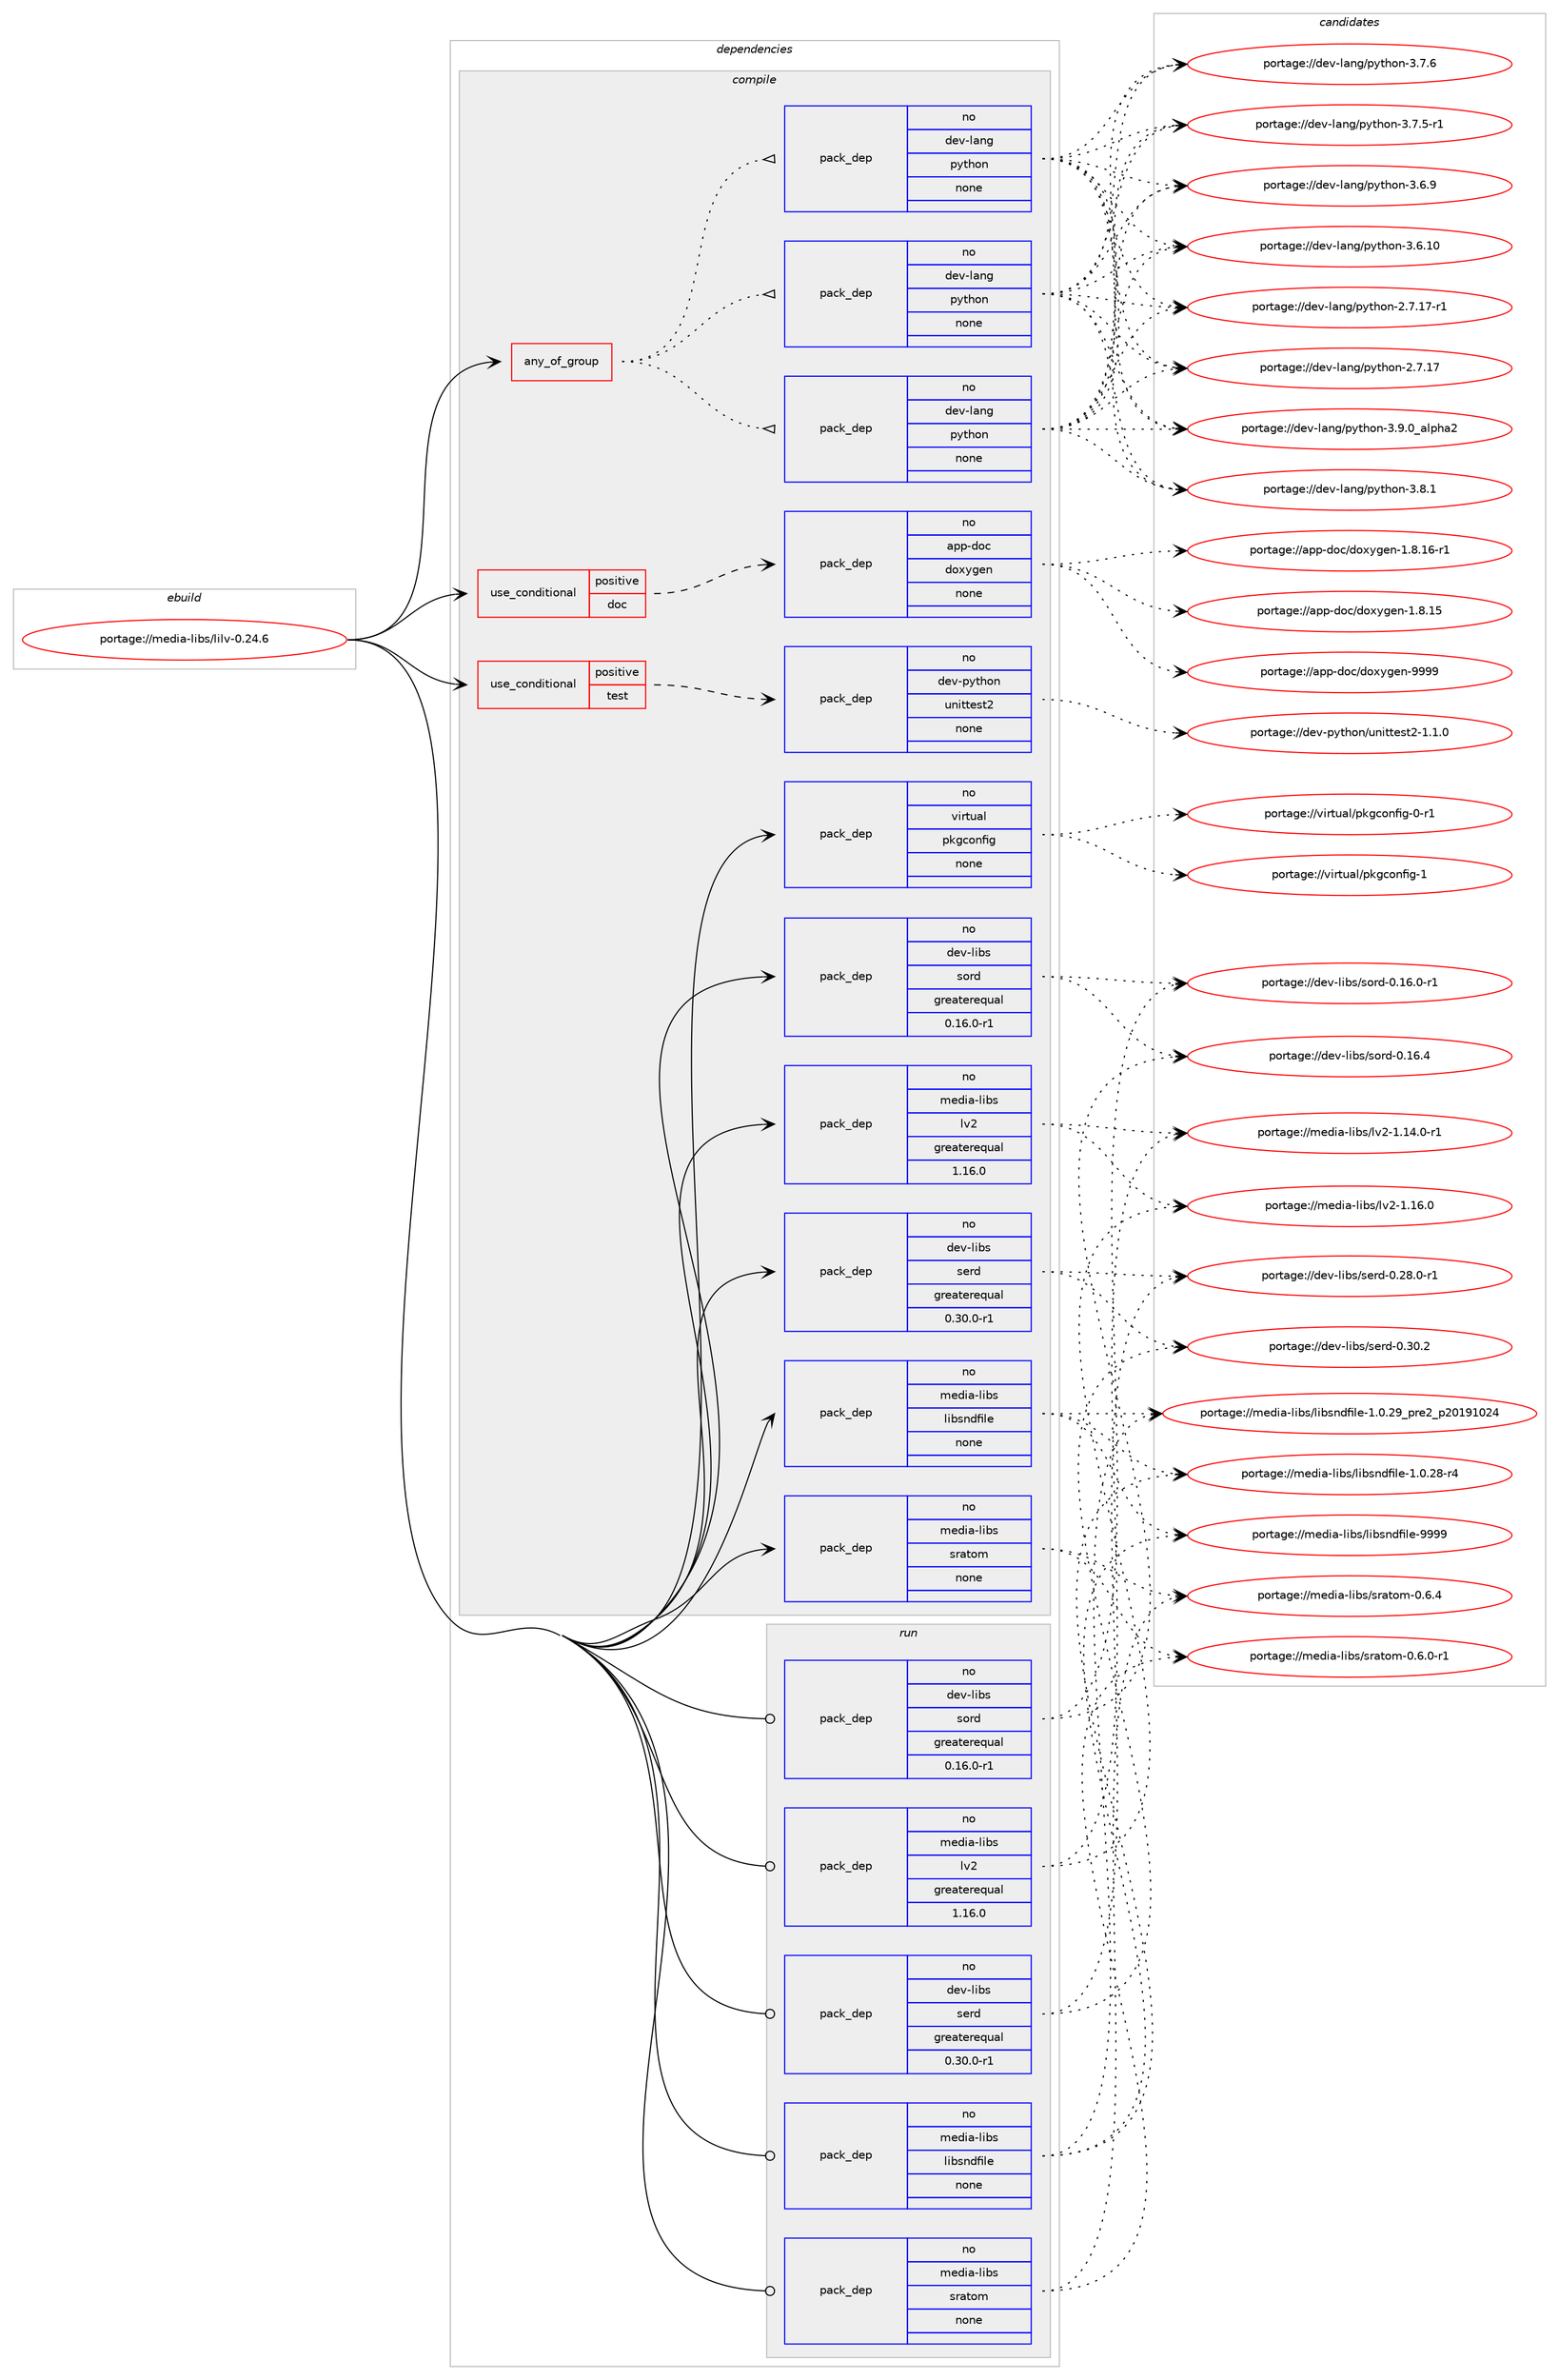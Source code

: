 digraph prolog {

# *************
# Graph options
# *************

newrank=true;
concentrate=true;
compound=true;
graph [rankdir=LR,fontname=Helvetica,fontsize=10,ranksep=1.5];#, ranksep=2.5, nodesep=0.2];
edge  [arrowhead=vee];
node  [fontname=Helvetica,fontsize=10];

# **********
# The ebuild
# **********

subgraph cluster_leftcol {
color=gray;
rank=same;
label=<<i>ebuild</i>>;
id [label="portage://media-libs/lilv-0.24.6", color=red, width=4, href="../media-libs/lilv-0.24.6.svg"];
}

# ****************
# The dependencies
# ****************

subgraph cluster_midcol {
color=gray;
label=<<i>dependencies</i>>;
subgraph cluster_compile {
fillcolor="#eeeeee";
style=filled;
label=<<i>compile</i>>;
subgraph any3073 {
dependency209304 [label=<<TABLE BORDER="0" CELLBORDER="1" CELLSPACING="0" CELLPADDING="4"><TR><TD CELLPADDING="10">any_of_group</TD></TR></TABLE>>, shape=none, color=red];subgraph pack158360 {
dependency209305 [label=<<TABLE BORDER="0" CELLBORDER="1" CELLSPACING="0" CELLPADDING="4" WIDTH="220"><TR><TD ROWSPAN="6" CELLPADDING="30">pack_dep</TD></TR><TR><TD WIDTH="110">no</TD></TR><TR><TD>dev-lang</TD></TR><TR><TD>python</TD></TR><TR><TD>none</TD></TR><TR><TD></TD></TR></TABLE>>, shape=none, color=blue];
}
dependency209304:e -> dependency209305:w [weight=20,style="dotted",arrowhead="oinv"];
subgraph pack158361 {
dependency209306 [label=<<TABLE BORDER="0" CELLBORDER="1" CELLSPACING="0" CELLPADDING="4" WIDTH="220"><TR><TD ROWSPAN="6" CELLPADDING="30">pack_dep</TD></TR><TR><TD WIDTH="110">no</TD></TR><TR><TD>dev-lang</TD></TR><TR><TD>python</TD></TR><TR><TD>none</TD></TR><TR><TD></TD></TR></TABLE>>, shape=none, color=blue];
}
dependency209304:e -> dependency209306:w [weight=20,style="dotted",arrowhead="oinv"];
subgraph pack158362 {
dependency209307 [label=<<TABLE BORDER="0" CELLBORDER="1" CELLSPACING="0" CELLPADDING="4" WIDTH="220"><TR><TD ROWSPAN="6" CELLPADDING="30">pack_dep</TD></TR><TR><TD WIDTH="110">no</TD></TR><TR><TD>dev-lang</TD></TR><TR><TD>python</TD></TR><TR><TD>none</TD></TR><TR><TD></TD></TR></TABLE>>, shape=none, color=blue];
}
dependency209304:e -> dependency209307:w [weight=20,style="dotted",arrowhead="oinv"];
}
id:e -> dependency209304:w [weight=20,style="solid",arrowhead="vee"];
subgraph cond47709 {
dependency209308 [label=<<TABLE BORDER="0" CELLBORDER="1" CELLSPACING="0" CELLPADDING="4"><TR><TD ROWSPAN="3" CELLPADDING="10">use_conditional</TD></TR><TR><TD>positive</TD></TR><TR><TD>doc</TD></TR></TABLE>>, shape=none, color=red];
subgraph pack158363 {
dependency209309 [label=<<TABLE BORDER="0" CELLBORDER="1" CELLSPACING="0" CELLPADDING="4" WIDTH="220"><TR><TD ROWSPAN="6" CELLPADDING="30">pack_dep</TD></TR><TR><TD WIDTH="110">no</TD></TR><TR><TD>app-doc</TD></TR><TR><TD>doxygen</TD></TR><TR><TD>none</TD></TR><TR><TD></TD></TR></TABLE>>, shape=none, color=blue];
}
dependency209308:e -> dependency209309:w [weight=20,style="dashed",arrowhead="vee"];
}
id:e -> dependency209308:w [weight=20,style="solid",arrowhead="vee"];
subgraph cond47710 {
dependency209310 [label=<<TABLE BORDER="0" CELLBORDER="1" CELLSPACING="0" CELLPADDING="4"><TR><TD ROWSPAN="3" CELLPADDING="10">use_conditional</TD></TR><TR><TD>positive</TD></TR><TR><TD>test</TD></TR></TABLE>>, shape=none, color=red];
subgraph pack158364 {
dependency209311 [label=<<TABLE BORDER="0" CELLBORDER="1" CELLSPACING="0" CELLPADDING="4" WIDTH="220"><TR><TD ROWSPAN="6" CELLPADDING="30">pack_dep</TD></TR><TR><TD WIDTH="110">no</TD></TR><TR><TD>dev-python</TD></TR><TR><TD>unittest2</TD></TR><TR><TD>none</TD></TR><TR><TD></TD></TR></TABLE>>, shape=none, color=blue];
}
dependency209310:e -> dependency209311:w [weight=20,style="dashed",arrowhead="vee"];
}
id:e -> dependency209310:w [weight=20,style="solid",arrowhead="vee"];
subgraph pack158365 {
dependency209312 [label=<<TABLE BORDER="0" CELLBORDER="1" CELLSPACING="0" CELLPADDING="4" WIDTH="220"><TR><TD ROWSPAN="6" CELLPADDING="30">pack_dep</TD></TR><TR><TD WIDTH="110">no</TD></TR><TR><TD>dev-libs</TD></TR><TR><TD>serd</TD></TR><TR><TD>greaterequal</TD></TR><TR><TD>0.30.0-r1</TD></TR></TABLE>>, shape=none, color=blue];
}
id:e -> dependency209312:w [weight=20,style="solid",arrowhead="vee"];
subgraph pack158366 {
dependency209313 [label=<<TABLE BORDER="0" CELLBORDER="1" CELLSPACING="0" CELLPADDING="4" WIDTH="220"><TR><TD ROWSPAN="6" CELLPADDING="30">pack_dep</TD></TR><TR><TD WIDTH="110">no</TD></TR><TR><TD>dev-libs</TD></TR><TR><TD>sord</TD></TR><TR><TD>greaterequal</TD></TR><TR><TD>0.16.0-r1</TD></TR></TABLE>>, shape=none, color=blue];
}
id:e -> dependency209313:w [weight=20,style="solid",arrowhead="vee"];
subgraph pack158367 {
dependency209314 [label=<<TABLE BORDER="0" CELLBORDER="1" CELLSPACING="0" CELLPADDING="4" WIDTH="220"><TR><TD ROWSPAN="6" CELLPADDING="30">pack_dep</TD></TR><TR><TD WIDTH="110">no</TD></TR><TR><TD>media-libs</TD></TR><TR><TD>libsndfile</TD></TR><TR><TD>none</TD></TR><TR><TD></TD></TR></TABLE>>, shape=none, color=blue];
}
id:e -> dependency209314:w [weight=20,style="solid",arrowhead="vee"];
subgraph pack158368 {
dependency209315 [label=<<TABLE BORDER="0" CELLBORDER="1" CELLSPACING="0" CELLPADDING="4" WIDTH="220"><TR><TD ROWSPAN="6" CELLPADDING="30">pack_dep</TD></TR><TR><TD WIDTH="110">no</TD></TR><TR><TD>media-libs</TD></TR><TR><TD>lv2</TD></TR><TR><TD>greaterequal</TD></TR><TR><TD>1.16.0</TD></TR></TABLE>>, shape=none, color=blue];
}
id:e -> dependency209315:w [weight=20,style="solid",arrowhead="vee"];
subgraph pack158369 {
dependency209316 [label=<<TABLE BORDER="0" CELLBORDER="1" CELLSPACING="0" CELLPADDING="4" WIDTH="220"><TR><TD ROWSPAN="6" CELLPADDING="30">pack_dep</TD></TR><TR><TD WIDTH="110">no</TD></TR><TR><TD>media-libs</TD></TR><TR><TD>sratom</TD></TR><TR><TD>none</TD></TR><TR><TD></TD></TR></TABLE>>, shape=none, color=blue];
}
id:e -> dependency209316:w [weight=20,style="solid",arrowhead="vee"];
subgraph pack158370 {
dependency209317 [label=<<TABLE BORDER="0" CELLBORDER="1" CELLSPACING="0" CELLPADDING="4" WIDTH="220"><TR><TD ROWSPAN="6" CELLPADDING="30">pack_dep</TD></TR><TR><TD WIDTH="110">no</TD></TR><TR><TD>virtual</TD></TR><TR><TD>pkgconfig</TD></TR><TR><TD>none</TD></TR><TR><TD></TD></TR></TABLE>>, shape=none, color=blue];
}
id:e -> dependency209317:w [weight=20,style="solid",arrowhead="vee"];
}
subgraph cluster_compileandrun {
fillcolor="#eeeeee";
style=filled;
label=<<i>compile and run</i>>;
}
subgraph cluster_run {
fillcolor="#eeeeee";
style=filled;
label=<<i>run</i>>;
subgraph pack158371 {
dependency209318 [label=<<TABLE BORDER="0" CELLBORDER="1" CELLSPACING="0" CELLPADDING="4" WIDTH="220"><TR><TD ROWSPAN="6" CELLPADDING="30">pack_dep</TD></TR><TR><TD WIDTH="110">no</TD></TR><TR><TD>dev-libs</TD></TR><TR><TD>serd</TD></TR><TR><TD>greaterequal</TD></TR><TR><TD>0.30.0-r1</TD></TR></TABLE>>, shape=none, color=blue];
}
id:e -> dependency209318:w [weight=20,style="solid",arrowhead="odot"];
subgraph pack158372 {
dependency209319 [label=<<TABLE BORDER="0" CELLBORDER="1" CELLSPACING="0" CELLPADDING="4" WIDTH="220"><TR><TD ROWSPAN="6" CELLPADDING="30">pack_dep</TD></TR><TR><TD WIDTH="110">no</TD></TR><TR><TD>dev-libs</TD></TR><TR><TD>sord</TD></TR><TR><TD>greaterequal</TD></TR><TR><TD>0.16.0-r1</TD></TR></TABLE>>, shape=none, color=blue];
}
id:e -> dependency209319:w [weight=20,style="solid",arrowhead="odot"];
subgraph pack158373 {
dependency209320 [label=<<TABLE BORDER="0" CELLBORDER="1" CELLSPACING="0" CELLPADDING="4" WIDTH="220"><TR><TD ROWSPAN="6" CELLPADDING="30">pack_dep</TD></TR><TR><TD WIDTH="110">no</TD></TR><TR><TD>media-libs</TD></TR><TR><TD>libsndfile</TD></TR><TR><TD>none</TD></TR><TR><TD></TD></TR></TABLE>>, shape=none, color=blue];
}
id:e -> dependency209320:w [weight=20,style="solid",arrowhead="odot"];
subgraph pack158374 {
dependency209321 [label=<<TABLE BORDER="0" CELLBORDER="1" CELLSPACING="0" CELLPADDING="4" WIDTH="220"><TR><TD ROWSPAN="6" CELLPADDING="30">pack_dep</TD></TR><TR><TD WIDTH="110">no</TD></TR><TR><TD>media-libs</TD></TR><TR><TD>lv2</TD></TR><TR><TD>greaterequal</TD></TR><TR><TD>1.16.0</TD></TR></TABLE>>, shape=none, color=blue];
}
id:e -> dependency209321:w [weight=20,style="solid",arrowhead="odot"];
subgraph pack158375 {
dependency209322 [label=<<TABLE BORDER="0" CELLBORDER="1" CELLSPACING="0" CELLPADDING="4" WIDTH="220"><TR><TD ROWSPAN="6" CELLPADDING="30">pack_dep</TD></TR><TR><TD WIDTH="110">no</TD></TR><TR><TD>media-libs</TD></TR><TR><TD>sratom</TD></TR><TR><TD>none</TD></TR><TR><TD></TD></TR></TABLE>>, shape=none, color=blue];
}
id:e -> dependency209322:w [weight=20,style="solid",arrowhead="odot"];
}
}

# **************
# The candidates
# **************

subgraph cluster_choices {
rank=same;
color=gray;
label=<<i>candidates</i>>;

subgraph choice158360 {
color=black;
nodesep=1;
choice10010111845108971101034711212111610411111045514657464895971081121049750 [label="portage://dev-lang/python-3.9.0_alpha2", color=red, width=4,href="../dev-lang/python-3.9.0_alpha2.svg"];
choice100101118451089711010347112121116104111110455146564649 [label="portage://dev-lang/python-3.8.1", color=red, width=4,href="../dev-lang/python-3.8.1.svg"];
choice100101118451089711010347112121116104111110455146554654 [label="portage://dev-lang/python-3.7.6", color=red, width=4,href="../dev-lang/python-3.7.6.svg"];
choice1001011184510897110103471121211161041111104551465546534511449 [label="portage://dev-lang/python-3.7.5-r1", color=red, width=4,href="../dev-lang/python-3.7.5-r1.svg"];
choice100101118451089711010347112121116104111110455146544657 [label="portage://dev-lang/python-3.6.9", color=red, width=4,href="../dev-lang/python-3.6.9.svg"];
choice10010111845108971101034711212111610411111045514654464948 [label="portage://dev-lang/python-3.6.10", color=red, width=4,href="../dev-lang/python-3.6.10.svg"];
choice100101118451089711010347112121116104111110455046554649554511449 [label="portage://dev-lang/python-2.7.17-r1", color=red, width=4,href="../dev-lang/python-2.7.17-r1.svg"];
choice10010111845108971101034711212111610411111045504655464955 [label="portage://dev-lang/python-2.7.17", color=red, width=4,href="../dev-lang/python-2.7.17.svg"];
dependency209305:e -> choice10010111845108971101034711212111610411111045514657464895971081121049750:w [style=dotted,weight="100"];
dependency209305:e -> choice100101118451089711010347112121116104111110455146564649:w [style=dotted,weight="100"];
dependency209305:e -> choice100101118451089711010347112121116104111110455146554654:w [style=dotted,weight="100"];
dependency209305:e -> choice1001011184510897110103471121211161041111104551465546534511449:w [style=dotted,weight="100"];
dependency209305:e -> choice100101118451089711010347112121116104111110455146544657:w [style=dotted,weight="100"];
dependency209305:e -> choice10010111845108971101034711212111610411111045514654464948:w [style=dotted,weight="100"];
dependency209305:e -> choice100101118451089711010347112121116104111110455046554649554511449:w [style=dotted,weight="100"];
dependency209305:e -> choice10010111845108971101034711212111610411111045504655464955:w [style=dotted,weight="100"];
}
subgraph choice158361 {
color=black;
nodesep=1;
choice10010111845108971101034711212111610411111045514657464895971081121049750 [label="portage://dev-lang/python-3.9.0_alpha2", color=red, width=4,href="../dev-lang/python-3.9.0_alpha2.svg"];
choice100101118451089711010347112121116104111110455146564649 [label="portage://dev-lang/python-3.8.1", color=red, width=4,href="../dev-lang/python-3.8.1.svg"];
choice100101118451089711010347112121116104111110455146554654 [label="portage://dev-lang/python-3.7.6", color=red, width=4,href="../dev-lang/python-3.7.6.svg"];
choice1001011184510897110103471121211161041111104551465546534511449 [label="portage://dev-lang/python-3.7.5-r1", color=red, width=4,href="../dev-lang/python-3.7.5-r1.svg"];
choice100101118451089711010347112121116104111110455146544657 [label="portage://dev-lang/python-3.6.9", color=red, width=4,href="../dev-lang/python-3.6.9.svg"];
choice10010111845108971101034711212111610411111045514654464948 [label="portage://dev-lang/python-3.6.10", color=red, width=4,href="../dev-lang/python-3.6.10.svg"];
choice100101118451089711010347112121116104111110455046554649554511449 [label="portage://dev-lang/python-2.7.17-r1", color=red, width=4,href="../dev-lang/python-2.7.17-r1.svg"];
choice10010111845108971101034711212111610411111045504655464955 [label="portage://dev-lang/python-2.7.17", color=red, width=4,href="../dev-lang/python-2.7.17.svg"];
dependency209306:e -> choice10010111845108971101034711212111610411111045514657464895971081121049750:w [style=dotted,weight="100"];
dependency209306:e -> choice100101118451089711010347112121116104111110455146564649:w [style=dotted,weight="100"];
dependency209306:e -> choice100101118451089711010347112121116104111110455146554654:w [style=dotted,weight="100"];
dependency209306:e -> choice1001011184510897110103471121211161041111104551465546534511449:w [style=dotted,weight="100"];
dependency209306:e -> choice100101118451089711010347112121116104111110455146544657:w [style=dotted,weight="100"];
dependency209306:e -> choice10010111845108971101034711212111610411111045514654464948:w [style=dotted,weight="100"];
dependency209306:e -> choice100101118451089711010347112121116104111110455046554649554511449:w [style=dotted,weight="100"];
dependency209306:e -> choice10010111845108971101034711212111610411111045504655464955:w [style=dotted,weight="100"];
}
subgraph choice158362 {
color=black;
nodesep=1;
choice10010111845108971101034711212111610411111045514657464895971081121049750 [label="portage://dev-lang/python-3.9.0_alpha2", color=red, width=4,href="../dev-lang/python-3.9.0_alpha2.svg"];
choice100101118451089711010347112121116104111110455146564649 [label="portage://dev-lang/python-3.8.1", color=red, width=4,href="../dev-lang/python-3.8.1.svg"];
choice100101118451089711010347112121116104111110455146554654 [label="portage://dev-lang/python-3.7.6", color=red, width=4,href="../dev-lang/python-3.7.6.svg"];
choice1001011184510897110103471121211161041111104551465546534511449 [label="portage://dev-lang/python-3.7.5-r1", color=red, width=4,href="../dev-lang/python-3.7.5-r1.svg"];
choice100101118451089711010347112121116104111110455146544657 [label="portage://dev-lang/python-3.6.9", color=red, width=4,href="../dev-lang/python-3.6.9.svg"];
choice10010111845108971101034711212111610411111045514654464948 [label="portage://dev-lang/python-3.6.10", color=red, width=4,href="../dev-lang/python-3.6.10.svg"];
choice100101118451089711010347112121116104111110455046554649554511449 [label="portage://dev-lang/python-2.7.17-r1", color=red, width=4,href="../dev-lang/python-2.7.17-r1.svg"];
choice10010111845108971101034711212111610411111045504655464955 [label="portage://dev-lang/python-2.7.17", color=red, width=4,href="../dev-lang/python-2.7.17.svg"];
dependency209307:e -> choice10010111845108971101034711212111610411111045514657464895971081121049750:w [style=dotted,weight="100"];
dependency209307:e -> choice100101118451089711010347112121116104111110455146564649:w [style=dotted,weight="100"];
dependency209307:e -> choice100101118451089711010347112121116104111110455146554654:w [style=dotted,weight="100"];
dependency209307:e -> choice1001011184510897110103471121211161041111104551465546534511449:w [style=dotted,weight="100"];
dependency209307:e -> choice100101118451089711010347112121116104111110455146544657:w [style=dotted,weight="100"];
dependency209307:e -> choice10010111845108971101034711212111610411111045514654464948:w [style=dotted,weight="100"];
dependency209307:e -> choice100101118451089711010347112121116104111110455046554649554511449:w [style=dotted,weight="100"];
dependency209307:e -> choice10010111845108971101034711212111610411111045504655464955:w [style=dotted,weight="100"];
}
subgraph choice158363 {
color=black;
nodesep=1;
choice971121124510011199471001111201211031011104557575757 [label="portage://app-doc/doxygen-9999", color=red, width=4,href="../app-doc/doxygen-9999.svg"];
choice97112112451001119947100111120121103101110454946564649544511449 [label="portage://app-doc/doxygen-1.8.16-r1", color=red, width=4,href="../app-doc/doxygen-1.8.16-r1.svg"];
choice9711211245100111994710011112012110310111045494656464953 [label="portage://app-doc/doxygen-1.8.15", color=red, width=4,href="../app-doc/doxygen-1.8.15.svg"];
dependency209309:e -> choice971121124510011199471001111201211031011104557575757:w [style=dotted,weight="100"];
dependency209309:e -> choice97112112451001119947100111120121103101110454946564649544511449:w [style=dotted,weight="100"];
dependency209309:e -> choice9711211245100111994710011112012110310111045494656464953:w [style=dotted,weight="100"];
}
subgraph choice158364 {
color=black;
nodesep=1;
choice100101118451121211161041111104711711010511611610111511650454946494648 [label="portage://dev-python/unittest2-1.1.0", color=red, width=4,href="../dev-python/unittest2-1.1.0.svg"];
dependency209311:e -> choice100101118451121211161041111104711711010511611610111511650454946494648:w [style=dotted,weight="100"];
}
subgraph choice158365 {
color=black;
nodesep=1;
choice10010111845108105981154711510111410045484651484650 [label="portage://dev-libs/serd-0.30.2", color=red, width=4,href="../dev-libs/serd-0.30.2.svg"];
choice100101118451081059811547115101114100454846505646484511449 [label="portage://dev-libs/serd-0.28.0-r1", color=red, width=4,href="../dev-libs/serd-0.28.0-r1.svg"];
dependency209312:e -> choice10010111845108105981154711510111410045484651484650:w [style=dotted,weight="100"];
dependency209312:e -> choice100101118451081059811547115101114100454846505646484511449:w [style=dotted,weight="100"];
}
subgraph choice158366 {
color=black;
nodesep=1;
choice10010111845108105981154711511111410045484649544652 [label="portage://dev-libs/sord-0.16.4", color=red, width=4,href="../dev-libs/sord-0.16.4.svg"];
choice100101118451081059811547115111114100454846495446484511449 [label="portage://dev-libs/sord-0.16.0-r1", color=red, width=4,href="../dev-libs/sord-0.16.0-r1.svg"];
dependency209313:e -> choice10010111845108105981154711511111410045484649544652:w [style=dotted,weight="100"];
dependency209313:e -> choice100101118451081059811547115111114100454846495446484511449:w [style=dotted,weight="100"];
}
subgraph choice158367 {
color=black;
nodesep=1;
choice10910110010597451081059811547108105981151101001021051081014557575757 [label="portage://media-libs/libsndfile-9999", color=red, width=4,href="../media-libs/libsndfile-9999.svg"];
choice1091011001059745108105981154710810598115110100102105108101454946484650579511211410150951125048495749485052 [label="portage://media-libs/libsndfile-1.0.29_pre2_p20191024", color=red, width=4,href="../media-libs/libsndfile-1.0.29_pre2_p20191024.svg"];
choice1091011001059745108105981154710810598115110100102105108101454946484650564511452 [label="portage://media-libs/libsndfile-1.0.28-r4", color=red, width=4,href="../media-libs/libsndfile-1.0.28-r4.svg"];
dependency209314:e -> choice10910110010597451081059811547108105981151101001021051081014557575757:w [style=dotted,weight="100"];
dependency209314:e -> choice1091011001059745108105981154710810598115110100102105108101454946484650579511211410150951125048495749485052:w [style=dotted,weight="100"];
dependency209314:e -> choice1091011001059745108105981154710810598115110100102105108101454946484650564511452:w [style=dotted,weight="100"];
}
subgraph choice158368 {
color=black;
nodesep=1;
choice109101100105974510810598115471081185045494649544648 [label="portage://media-libs/lv2-1.16.0", color=red, width=4,href="../media-libs/lv2-1.16.0.svg"];
choice1091011001059745108105981154710811850454946495246484511449 [label="portage://media-libs/lv2-1.14.0-r1", color=red, width=4,href="../media-libs/lv2-1.14.0-r1.svg"];
dependency209315:e -> choice109101100105974510810598115471081185045494649544648:w [style=dotted,weight="100"];
dependency209315:e -> choice1091011001059745108105981154710811850454946495246484511449:w [style=dotted,weight="100"];
}
subgraph choice158369 {
color=black;
nodesep=1;
choice1091011001059745108105981154711511497116111109454846544652 [label="portage://media-libs/sratom-0.6.4", color=red, width=4,href="../media-libs/sratom-0.6.4.svg"];
choice10910110010597451081059811547115114971161111094548465446484511449 [label="portage://media-libs/sratom-0.6.0-r1", color=red, width=4,href="../media-libs/sratom-0.6.0-r1.svg"];
dependency209316:e -> choice1091011001059745108105981154711511497116111109454846544652:w [style=dotted,weight="100"];
dependency209316:e -> choice10910110010597451081059811547115114971161111094548465446484511449:w [style=dotted,weight="100"];
}
subgraph choice158370 {
color=black;
nodesep=1;
choice1181051141161179710847112107103991111101021051034549 [label="portage://virtual/pkgconfig-1", color=red, width=4,href="../virtual/pkgconfig-1.svg"];
choice11810511411611797108471121071039911111010210510345484511449 [label="portage://virtual/pkgconfig-0-r1", color=red, width=4,href="../virtual/pkgconfig-0-r1.svg"];
dependency209317:e -> choice1181051141161179710847112107103991111101021051034549:w [style=dotted,weight="100"];
dependency209317:e -> choice11810511411611797108471121071039911111010210510345484511449:w [style=dotted,weight="100"];
}
subgraph choice158371 {
color=black;
nodesep=1;
choice10010111845108105981154711510111410045484651484650 [label="portage://dev-libs/serd-0.30.2", color=red, width=4,href="../dev-libs/serd-0.30.2.svg"];
choice100101118451081059811547115101114100454846505646484511449 [label="portage://dev-libs/serd-0.28.0-r1", color=red, width=4,href="../dev-libs/serd-0.28.0-r1.svg"];
dependency209318:e -> choice10010111845108105981154711510111410045484651484650:w [style=dotted,weight="100"];
dependency209318:e -> choice100101118451081059811547115101114100454846505646484511449:w [style=dotted,weight="100"];
}
subgraph choice158372 {
color=black;
nodesep=1;
choice10010111845108105981154711511111410045484649544652 [label="portage://dev-libs/sord-0.16.4", color=red, width=4,href="../dev-libs/sord-0.16.4.svg"];
choice100101118451081059811547115111114100454846495446484511449 [label="portage://dev-libs/sord-0.16.0-r1", color=red, width=4,href="../dev-libs/sord-0.16.0-r1.svg"];
dependency209319:e -> choice10010111845108105981154711511111410045484649544652:w [style=dotted,weight="100"];
dependency209319:e -> choice100101118451081059811547115111114100454846495446484511449:w [style=dotted,weight="100"];
}
subgraph choice158373 {
color=black;
nodesep=1;
choice10910110010597451081059811547108105981151101001021051081014557575757 [label="portage://media-libs/libsndfile-9999", color=red, width=4,href="../media-libs/libsndfile-9999.svg"];
choice1091011001059745108105981154710810598115110100102105108101454946484650579511211410150951125048495749485052 [label="portage://media-libs/libsndfile-1.0.29_pre2_p20191024", color=red, width=4,href="../media-libs/libsndfile-1.0.29_pre2_p20191024.svg"];
choice1091011001059745108105981154710810598115110100102105108101454946484650564511452 [label="portage://media-libs/libsndfile-1.0.28-r4", color=red, width=4,href="../media-libs/libsndfile-1.0.28-r4.svg"];
dependency209320:e -> choice10910110010597451081059811547108105981151101001021051081014557575757:w [style=dotted,weight="100"];
dependency209320:e -> choice1091011001059745108105981154710810598115110100102105108101454946484650579511211410150951125048495749485052:w [style=dotted,weight="100"];
dependency209320:e -> choice1091011001059745108105981154710810598115110100102105108101454946484650564511452:w [style=dotted,weight="100"];
}
subgraph choice158374 {
color=black;
nodesep=1;
choice109101100105974510810598115471081185045494649544648 [label="portage://media-libs/lv2-1.16.0", color=red, width=4,href="../media-libs/lv2-1.16.0.svg"];
choice1091011001059745108105981154710811850454946495246484511449 [label="portage://media-libs/lv2-1.14.0-r1", color=red, width=4,href="../media-libs/lv2-1.14.0-r1.svg"];
dependency209321:e -> choice109101100105974510810598115471081185045494649544648:w [style=dotted,weight="100"];
dependency209321:e -> choice1091011001059745108105981154710811850454946495246484511449:w [style=dotted,weight="100"];
}
subgraph choice158375 {
color=black;
nodesep=1;
choice1091011001059745108105981154711511497116111109454846544652 [label="portage://media-libs/sratom-0.6.4", color=red, width=4,href="../media-libs/sratom-0.6.4.svg"];
choice10910110010597451081059811547115114971161111094548465446484511449 [label="portage://media-libs/sratom-0.6.0-r1", color=red, width=4,href="../media-libs/sratom-0.6.0-r1.svg"];
dependency209322:e -> choice1091011001059745108105981154711511497116111109454846544652:w [style=dotted,weight="100"];
dependency209322:e -> choice10910110010597451081059811547115114971161111094548465446484511449:w [style=dotted,weight="100"];
}
}

}
